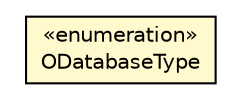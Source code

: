 #!/usr/local/bin/dot
#
# Class diagram 
# Generated by UMLGraph version R5_6-24-gf6e263 (http://www.umlgraph.org/)
#

digraph G {
	edge [fontname="Helvetica",fontsize=10,labelfontname="Helvetica",labelfontsize=10];
	node [fontname="Helvetica",fontsize=10,shape=plaintext];
	nodesep=0.25;
	ranksep=0.5;
	// com.orientechnologies.orient.core.db.ODatabaseType
	c2584616 [label=<<table title="com.orientechnologies.orient.core.db.ODatabaseType" border="0" cellborder="1" cellspacing="0" cellpadding="2" port="p" bgcolor="lemonChiffon" href="./ODatabaseType.html">
		<tr><td><table border="0" cellspacing="0" cellpadding="1">
<tr><td align="center" balign="center"> &#171;enumeration&#187; </td></tr>
<tr><td align="center" balign="center"> ODatabaseType </td></tr>
		</table></td></tr>
		</table>>, URL="./ODatabaseType.html", fontname="Helvetica", fontcolor="black", fontsize=10.0];
}

